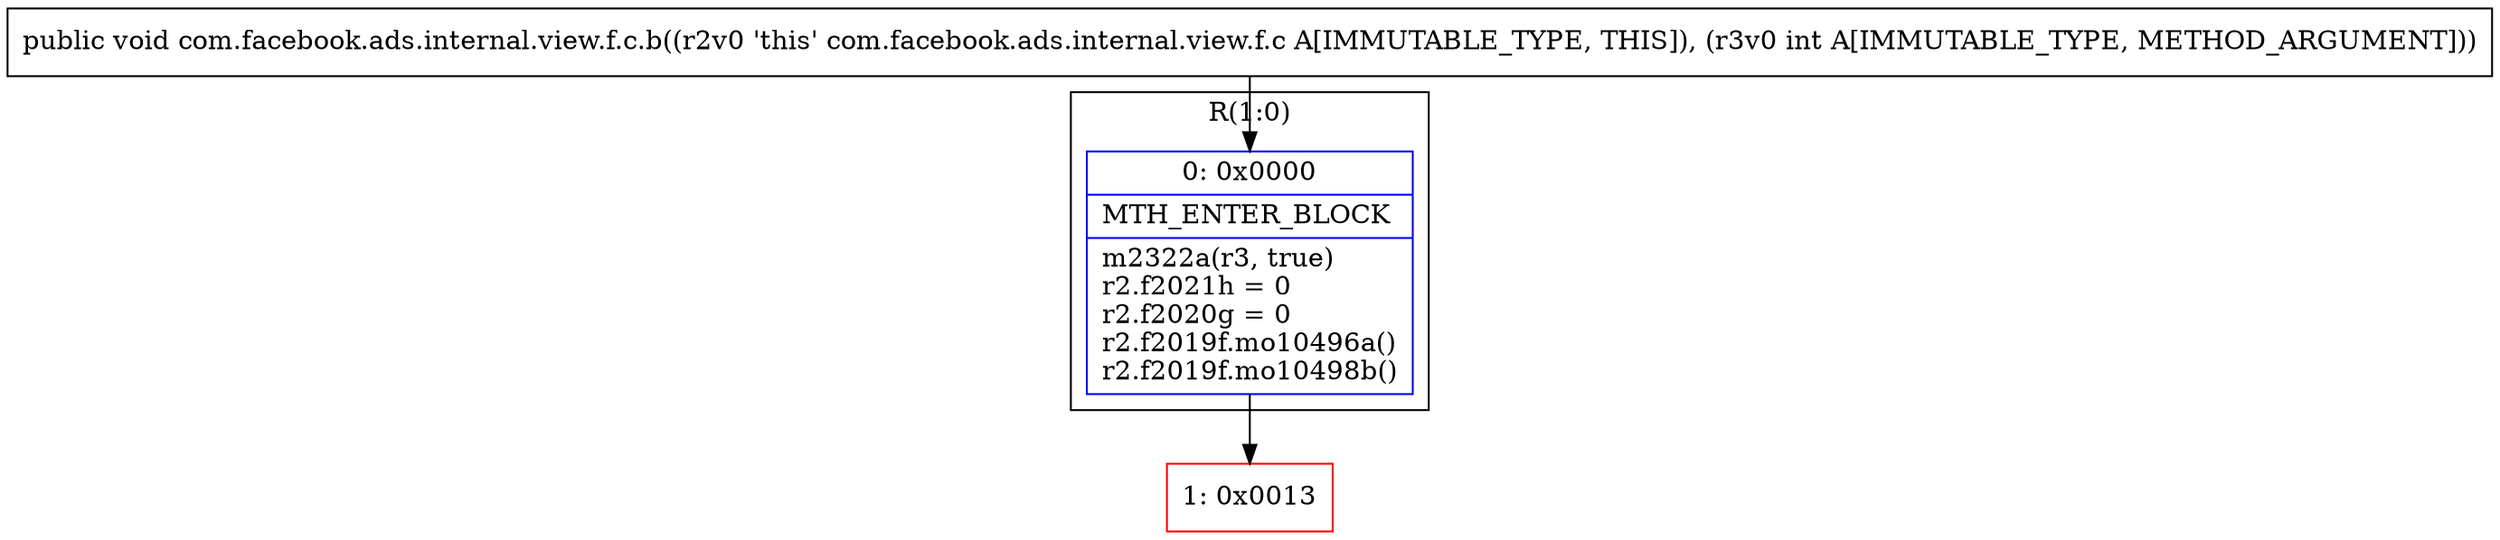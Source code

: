 digraph "CFG forcom.facebook.ads.internal.view.f.c.b(I)V" {
subgraph cluster_Region_1486330533 {
label = "R(1:0)";
node [shape=record,color=blue];
Node_0 [shape=record,label="{0\:\ 0x0000|MTH_ENTER_BLOCK\l|m2322a(r3, true)\lr2.f2021h = 0\lr2.f2020g = 0\lr2.f2019f.mo10496a()\lr2.f2019f.mo10498b()\l}"];
}
Node_1 [shape=record,color=red,label="{1\:\ 0x0013}"];
MethodNode[shape=record,label="{public void com.facebook.ads.internal.view.f.c.b((r2v0 'this' com.facebook.ads.internal.view.f.c A[IMMUTABLE_TYPE, THIS]), (r3v0 int A[IMMUTABLE_TYPE, METHOD_ARGUMENT])) }"];
MethodNode -> Node_0;
Node_0 -> Node_1;
}

